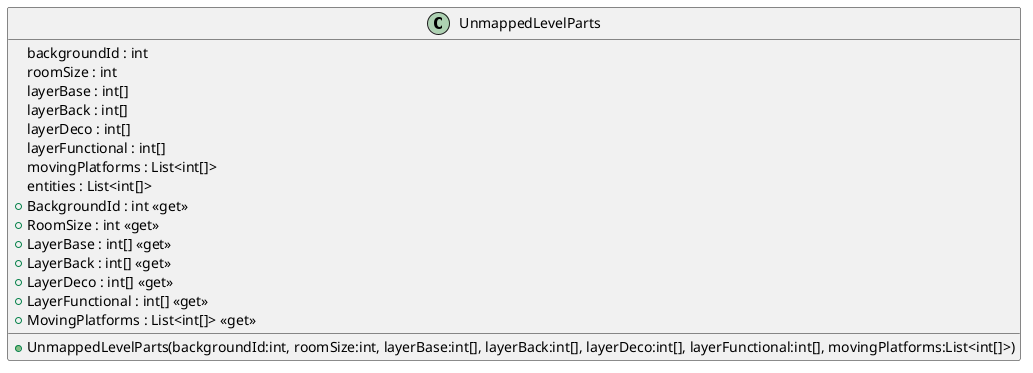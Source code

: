 @startuml
class UnmappedLevelParts {
    backgroundId : int
    roomSize : int
    layerBase : int[]
    layerBack : int[]
    layerDeco : int[]
    layerFunctional : int[]
    movingPlatforms : List<int[]>
    entities : List<int[]>
    + UnmappedLevelParts(backgroundId:int, roomSize:int, layerBase:int[], layerBack:int[], layerDeco:int[], layerFunctional:int[], movingPlatforms:List<int[]>)
    + BackgroundId : int <<get>>
    + RoomSize : int <<get>>
    + LayerBase : int[] <<get>>
    + LayerBack : int[] <<get>>
    + LayerDeco : int[] <<get>>
    + LayerFunctional : int[] <<get>>
    + MovingPlatforms : List<int[]> <<get>>
}
@enduml
